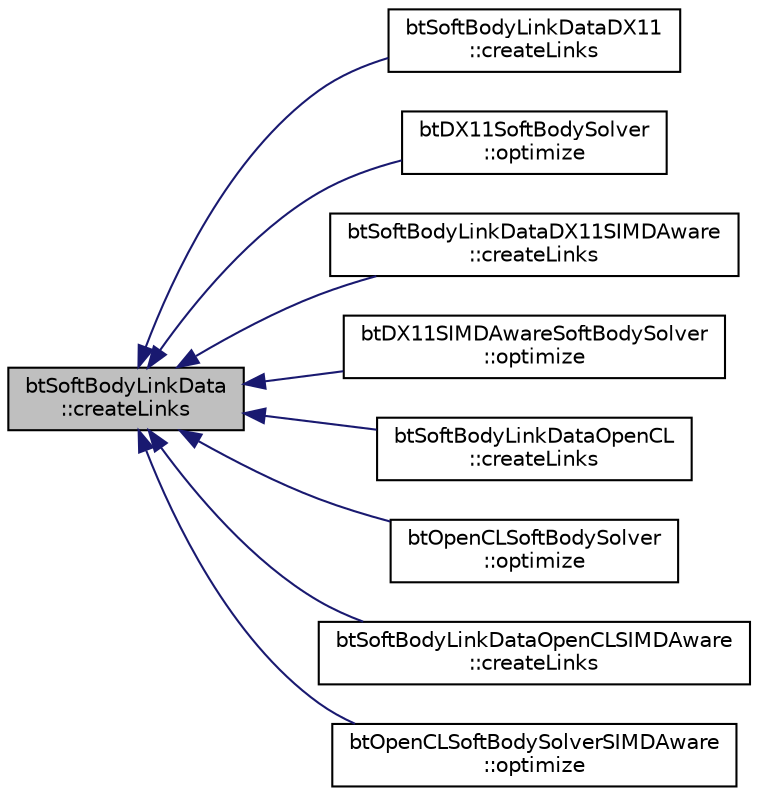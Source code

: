 digraph "btSoftBodyLinkData::createLinks"
{
  edge [fontname="Helvetica",fontsize="10",labelfontname="Helvetica",labelfontsize="10"];
  node [fontname="Helvetica",fontsize="10",shape=record];
  rankdir="LR";
  Node1 [label="btSoftBodyLinkData\l::createLinks",height=0.2,width=0.4,color="black", fillcolor="grey75", style="filled", fontcolor="black"];
  Node1 -> Node2 [dir="back",color="midnightblue",fontsize="10",style="solid",fontname="Helvetica"];
  Node2 [label="btSoftBodyLinkDataDX11\l::createLinks",height=0.2,width=0.4,color="black", fillcolor="white", style="filled",URL="$classbt_soft_body_link_data_d_x11.html#a5844647a05674cc45bf99b658ba1804a"];
  Node1 -> Node3 [dir="back",color="midnightblue",fontsize="10",style="solid",fontname="Helvetica"];
  Node3 [label="btDX11SoftBodySolver\l::optimize",height=0.2,width=0.4,color="black", fillcolor="white", style="filled",URL="$classbt_d_x11_soft_body_solver.html#a1d181b7e59619553241ac463db54c490"];
  Node1 -> Node4 [dir="back",color="midnightblue",fontsize="10",style="solid",fontname="Helvetica"];
  Node4 [label="btSoftBodyLinkDataDX11SIMDAware\l::createLinks",height=0.2,width=0.4,color="black", fillcolor="white", style="filled",URL="$classbt_soft_body_link_data_d_x11_s_i_m_d_aware.html#a8b3760b7e8393ad2ff03be02c8b91854"];
  Node1 -> Node5 [dir="back",color="midnightblue",fontsize="10",style="solid",fontname="Helvetica"];
  Node5 [label="btDX11SIMDAwareSoftBodySolver\l::optimize",height=0.2,width=0.4,color="black", fillcolor="white", style="filled",URL="$classbt_d_x11_s_i_m_d_aware_soft_body_solver.html#a575cf63485ef6a9a55f045e13dcb7717"];
  Node1 -> Node6 [dir="back",color="midnightblue",fontsize="10",style="solid",fontname="Helvetica"];
  Node6 [label="btSoftBodyLinkDataOpenCL\l::createLinks",height=0.2,width=0.4,color="black", fillcolor="white", style="filled",URL="$classbt_soft_body_link_data_open_c_l.html#a3ebb411d58ecebab84e391588f20204f"];
  Node1 -> Node7 [dir="back",color="midnightblue",fontsize="10",style="solid",fontname="Helvetica"];
  Node7 [label="btOpenCLSoftBodySolver\l::optimize",height=0.2,width=0.4,color="black", fillcolor="white", style="filled",URL="$classbt_open_c_l_soft_body_solver.html#a1340686f32dcdd4e8f36a56788a2e51c"];
  Node1 -> Node8 [dir="back",color="midnightblue",fontsize="10",style="solid",fontname="Helvetica"];
  Node8 [label="btSoftBodyLinkDataOpenCLSIMDAware\l::createLinks",height=0.2,width=0.4,color="black", fillcolor="white", style="filled",URL="$classbt_soft_body_link_data_open_c_l_s_i_m_d_aware.html#a43ee8b9067c214c87e073057a63071ba"];
  Node1 -> Node9 [dir="back",color="midnightblue",fontsize="10",style="solid",fontname="Helvetica"];
  Node9 [label="btOpenCLSoftBodySolverSIMDAware\l::optimize",height=0.2,width=0.4,color="black", fillcolor="white", style="filled",URL="$classbt_open_c_l_soft_body_solver_s_i_m_d_aware.html#ad1052da1c0e61eac7d9fe1df618c150c"];
}

